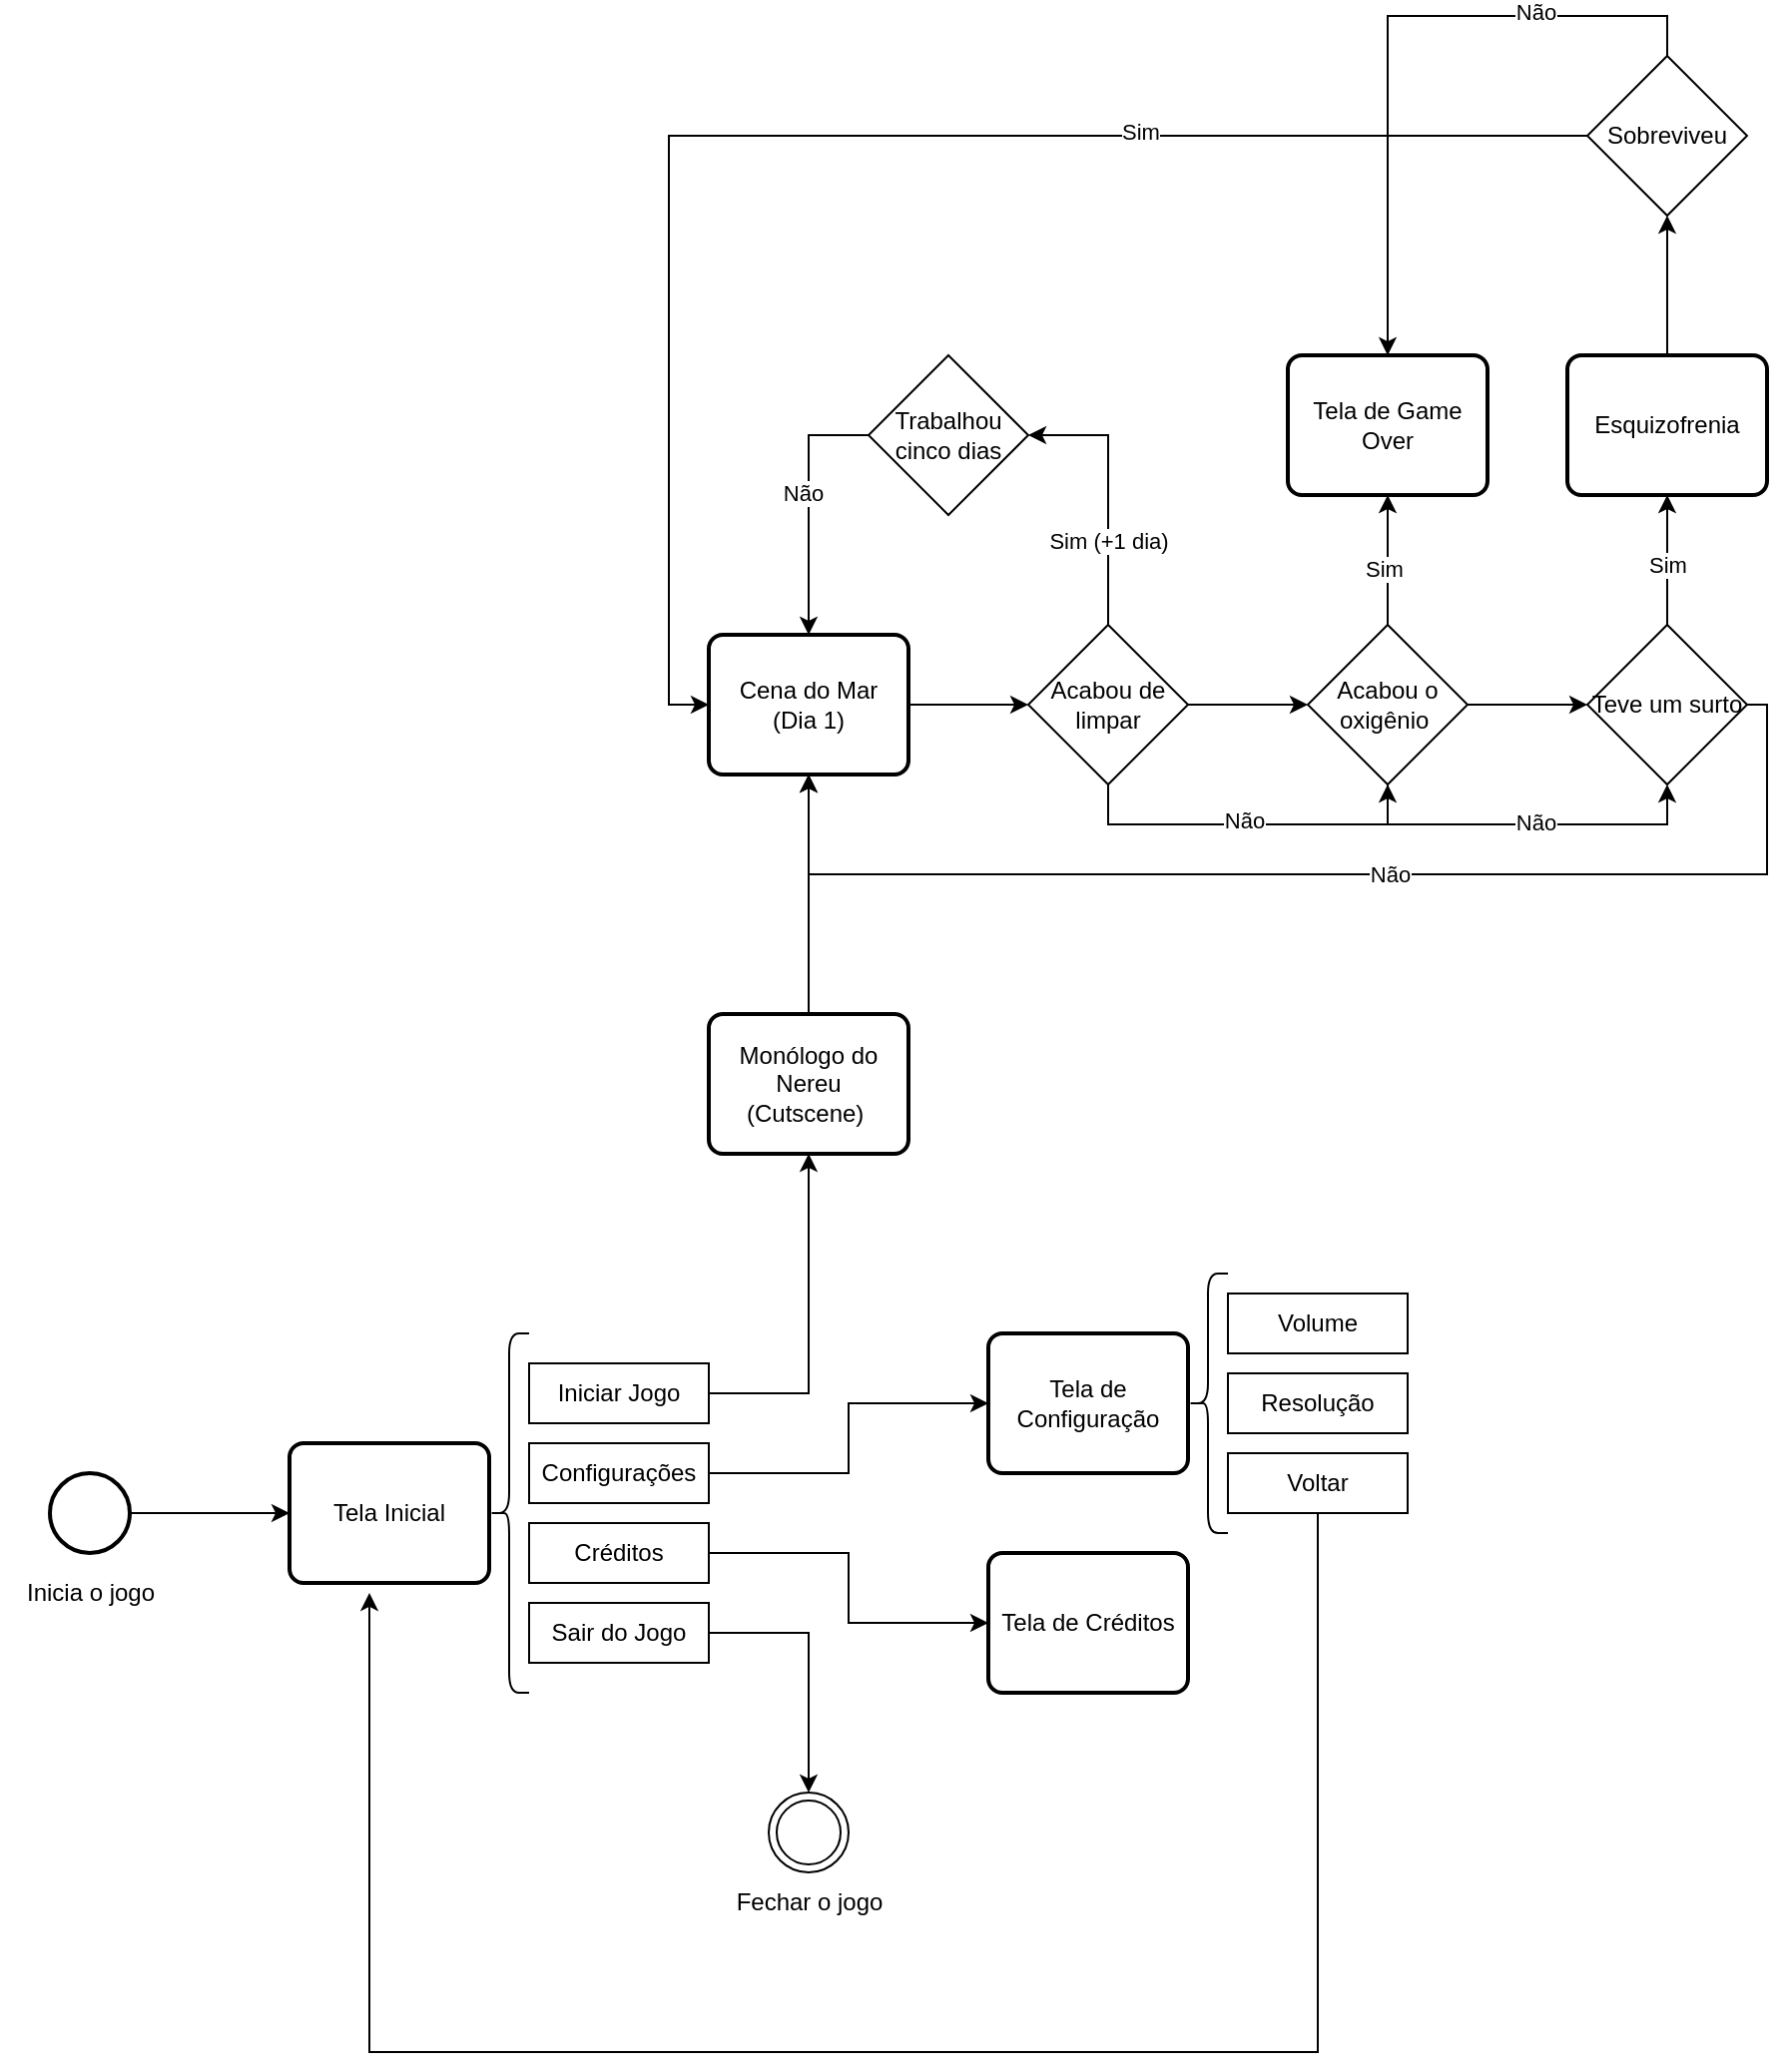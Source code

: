 <mxfile version="24.9.1">
  <diagram name="Página-1" id="IjMnZxL8B8QVJtnIk2cc">
    <mxGraphModel dx="1687" dy="1968" grid="1" gridSize="10" guides="1" tooltips="1" connect="1" arrows="1" fold="1" page="1" pageScale="1" pageWidth="850" pageHeight="1100" math="0" shadow="0">
      <root>
        <mxCell id="0" />
        <mxCell id="1" parent="0" />
        <mxCell id="GDQk6cbXGNQnja2tIkY7-1" value="" style="ellipse;shape=doubleEllipse;whiteSpace=wrap;html=1;aspect=fixed;" parent="1" vertex="1">
          <mxGeometry x="440" y="820" width="40" height="40" as="geometry" />
        </mxCell>
        <mxCell id="GDQk6cbXGNQnja2tIkY7-2" style="edgeStyle=orthogonalEdgeStyle;rounded=0;orthogonalLoop=1;jettySize=auto;html=1;exitX=1;exitY=0.5;exitDx=0;exitDy=0;exitPerimeter=0;" parent="1" source="GDQk6cbXGNQnja2tIkY7-3" target="GDQk6cbXGNQnja2tIkY7-4" edge="1">
          <mxGeometry relative="1" as="geometry" />
        </mxCell>
        <mxCell id="GDQk6cbXGNQnja2tIkY7-3" value="" style="strokeWidth=2;html=1;shape=mxgraph.flowchart.start_2;whiteSpace=wrap;" parent="1" vertex="1">
          <mxGeometry x="80" y="660" width="40" height="40" as="geometry" />
        </mxCell>
        <mxCell id="GDQk6cbXGNQnja2tIkY7-4" value="Tela Inicial" style="rounded=1;whiteSpace=wrap;html=1;absoluteArcSize=1;arcSize=14;strokeWidth=2;" parent="1" vertex="1">
          <mxGeometry x="200" y="645" width="100" height="70" as="geometry" />
        </mxCell>
        <mxCell id="GDQk6cbXGNQnja2tIkY7-5" value="" style="shape=curlyBracket;whiteSpace=wrap;html=1;rounded=1;labelPosition=left;verticalLabelPosition=middle;align=right;verticalAlign=middle;" parent="1" vertex="1">
          <mxGeometry x="300" y="590" width="20" height="180" as="geometry" />
        </mxCell>
        <mxCell id="GDQk6cbXGNQnja2tIkY7-115" style="edgeStyle=orthogonalEdgeStyle;rounded=0;orthogonalLoop=1;jettySize=auto;html=1;entryX=0.5;entryY=1;entryDx=0;entryDy=0;" parent="1" source="GDQk6cbXGNQnja2tIkY7-10" target="d5QuUHYOeDsDcViRzSjH-3" edge="1">
          <mxGeometry relative="1" as="geometry">
            <mxPoint x="460" y="620" as="targetPoint" />
            <Array as="points">
              <mxPoint x="460" y="620" />
              <mxPoint x="460" y="500" />
            </Array>
          </mxGeometry>
        </mxCell>
        <mxCell id="GDQk6cbXGNQnja2tIkY7-10" value="Iniciar Jogo" style="rounded=0;whiteSpace=wrap;html=1;" parent="1" vertex="1">
          <mxGeometry x="320" y="605" width="90" height="30" as="geometry" />
        </mxCell>
        <mxCell id="GDQk6cbXGNQnja2tIkY7-116" style="edgeStyle=orthogonalEdgeStyle;rounded=0;orthogonalLoop=1;jettySize=auto;html=1;entryX=0;entryY=0.5;entryDx=0;entryDy=0;" parent="1" source="GDQk6cbXGNQnja2tIkY7-15" target="GDQk6cbXGNQnja2tIkY7-105" edge="1">
          <mxGeometry relative="1" as="geometry">
            <mxPoint x="460" y="660" as="targetPoint" />
          </mxGeometry>
        </mxCell>
        <mxCell id="GDQk6cbXGNQnja2tIkY7-15" value="Configurações" style="rounded=0;whiteSpace=wrap;html=1;" parent="1" vertex="1">
          <mxGeometry x="320" y="645" width="90" height="30" as="geometry" />
        </mxCell>
        <mxCell id="GDQk6cbXGNQnja2tIkY7-20" value="Sair do Jogo" style="rounded=0;whiteSpace=wrap;html=1;" parent="1" vertex="1">
          <mxGeometry x="320" y="725" width="90" height="30" as="geometry" />
        </mxCell>
        <mxCell id="GDQk6cbXGNQnja2tIkY7-30" value="Inicia o jogo" style="text;html=1;align=center;verticalAlign=middle;resizable=0;points=[];autosize=1;strokeColor=none;fillColor=none;" parent="1" vertex="1">
          <mxGeometry x="55" y="705" width="90" height="30" as="geometry" />
        </mxCell>
        <mxCell id="GDQk6cbXGNQnja2tIkY7-38" value="" style="shape=curlyBracket;whiteSpace=wrap;html=1;rounded=1;labelPosition=left;verticalLabelPosition=middle;align=right;verticalAlign=middle;" parent="1" vertex="1">
          <mxGeometry x="650" y="560" width="20" height="130" as="geometry" />
        </mxCell>
        <mxCell id="GDQk6cbXGNQnja2tIkY7-39" value="Volume" style="rounded=0;whiteSpace=wrap;html=1;" parent="1" vertex="1">
          <mxGeometry x="670" y="570" width="90" height="30" as="geometry" />
        </mxCell>
        <mxCell id="GDQk6cbXGNQnja2tIkY7-40" value="Resolução" style="rounded=0;whiteSpace=wrap;html=1;" parent="1" vertex="1">
          <mxGeometry x="670" y="610" width="90" height="30" as="geometry" />
        </mxCell>
        <mxCell id="GDQk6cbXGNQnja2tIkY7-43" value="Voltar" style="rounded=0;whiteSpace=wrap;html=1;" parent="1" vertex="1">
          <mxGeometry x="670" y="650" width="90" height="30" as="geometry" />
        </mxCell>
        <mxCell id="d5QuUHYOeDsDcViRzSjH-8" style="edgeStyle=orthogonalEdgeStyle;rounded=0;orthogonalLoop=1;jettySize=auto;html=1;entryX=0;entryY=0.5;entryDx=0;entryDy=0;" edge="1" parent="1" source="GDQk6cbXGNQnja2tIkY7-95" target="GDQk6cbXGNQnja2tIkY7-99">
          <mxGeometry relative="1" as="geometry" />
        </mxCell>
        <mxCell id="GDQk6cbXGNQnja2tIkY7-95" value="Créditos" style="rounded=0;whiteSpace=wrap;html=1;" parent="1" vertex="1">
          <mxGeometry x="320" y="685" width="90" height="30" as="geometry" />
        </mxCell>
        <mxCell id="d5QuUHYOeDsDcViRzSjH-7" style="edgeStyle=orthogonalEdgeStyle;rounded=0;orthogonalLoop=1;jettySize=auto;html=1;entryX=0.5;entryY=0;entryDx=0;entryDy=0;" edge="1" parent="1" source="GDQk6cbXGNQnja2tIkY7-96" target="GDQk6cbXGNQnja2tIkY7-1">
          <mxGeometry relative="1" as="geometry" />
        </mxCell>
        <mxCell id="GDQk6cbXGNQnja2tIkY7-96" value="Sair do Jogo" style="rounded=0;whiteSpace=wrap;html=1;" parent="1" vertex="1">
          <mxGeometry x="320" y="725" width="90" height="30" as="geometry" />
        </mxCell>
        <mxCell id="GDQk6cbXGNQnja2tIkY7-99" value="Tela de Créditos" style="rounded=1;whiteSpace=wrap;html=1;absoluteArcSize=1;arcSize=14;strokeWidth=2;" parent="1" vertex="1">
          <mxGeometry x="550" y="700" width="100" height="70" as="geometry" />
        </mxCell>
        <mxCell id="GDQk6cbXGNQnja2tIkY7-105" value="&lt;div&gt;Tela de &lt;br&gt;&lt;/div&gt;&lt;div&gt;Configuração&lt;br&gt;&lt;/div&gt;" style="rounded=1;whiteSpace=wrap;html=1;absoluteArcSize=1;arcSize=14;strokeWidth=2;" parent="1" vertex="1">
          <mxGeometry x="550" y="590" width="100" height="70" as="geometry" />
        </mxCell>
        <mxCell id="d5QuUHYOeDsDcViRzSjH-11" style="edgeStyle=orthogonalEdgeStyle;rounded=0;orthogonalLoop=1;jettySize=auto;html=1;entryX=0.5;entryY=1;entryDx=0;entryDy=0;" edge="1" parent="1" source="d5QuUHYOeDsDcViRzSjH-3" target="d5QuUHYOeDsDcViRzSjH-10">
          <mxGeometry relative="1" as="geometry" />
        </mxCell>
        <mxCell id="d5QuUHYOeDsDcViRzSjH-3" value="Monólogo do Nereu&lt;div&gt;(Cutscene)&amp;nbsp;&lt;/div&gt;" style="rounded=1;whiteSpace=wrap;html=1;absoluteArcSize=1;arcSize=14;strokeWidth=2;" vertex="1" parent="1">
          <mxGeometry x="410" y="430" width="100" height="70" as="geometry" />
        </mxCell>
        <mxCell id="d5QuUHYOeDsDcViRzSjH-6" value="Fechar o jogo" style="text;html=1;align=center;verticalAlign=middle;resizable=0;points=[];autosize=1;strokeColor=none;fillColor=none;" vertex="1" parent="1">
          <mxGeometry x="410" y="860" width="100" height="30" as="geometry" />
        </mxCell>
        <mxCell id="d5QuUHYOeDsDcViRzSjH-19" style="edgeStyle=orthogonalEdgeStyle;rounded=0;orthogonalLoop=1;jettySize=auto;html=1;entryX=0;entryY=0.5;entryDx=0;entryDy=0;" edge="1" parent="1" source="d5QuUHYOeDsDcViRzSjH-10" target="d5QuUHYOeDsDcViRzSjH-18">
          <mxGeometry relative="1" as="geometry" />
        </mxCell>
        <mxCell id="d5QuUHYOeDsDcViRzSjH-10" value="Cena do Mar&lt;div&gt;(Dia 1)&lt;/div&gt;" style="rounded=1;whiteSpace=wrap;html=1;absoluteArcSize=1;arcSize=14;strokeWidth=2;" vertex="1" parent="1">
          <mxGeometry x="410" y="240" width="100" height="70" as="geometry" />
        </mxCell>
        <mxCell id="d5QuUHYOeDsDcViRzSjH-21" style="edgeStyle=orthogonalEdgeStyle;rounded=0;orthogonalLoop=1;jettySize=auto;html=1;entryX=0;entryY=0.5;entryDx=0;entryDy=0;" edge="1" parent="1" source="d5QuUHYOeDsDcViRzSjH-18" target="d5QuUHYOeDsDcViRzSjH-20">
          <mxGeometry relative="1" as="geometry" />
        </mxCell>
        <mxCell id="d5QuUHYOeDsDcViRzSjH-24" style="edgeStyle=orthogonalEdgeStyle;rounded=0;orthogonalLoop=1;jettySize=auto;html=1;entryX=0.5;entryY=1;entryDx=0;entryDy=0;" edge="1" parent="1" source="d5QuUHYOeDsDcViRzSjH-18" target="d5QuUHYOeDsDcViRzSjH-20">
          <mxGeometry relative="1" as="geometry">
            <Array as="points">
              <mxPoint x="610" y="335" />
              <mxPoint x="750" y="335" />
            </Array>
          </mxGeometry>
        </mxCell>
        <mxCell id="d5QuUHYOeDsDcViRzSjH-25" value="Não" style="edgeLabel;html=1;align=center;verticalAlign=middle;resizable=0;points=[];" vertex="1" connectable="0" parent="d5QuUHYOeDsDcViRzSjH-24">
          <mxGeometry x="-0.022" y="2" relative="1" as="geometry">
            <mxPoint as="offset" />
          </mxGeometry>
        </mxCell>
        <mxCell id="d5QuUHYOeDsDcViRzSjH-33" style="edgeStyle=orthogonalEdgeStyle;rounded=0;orthogonalLoop=1;jettySize=auto;html=1;entryX=1;entryY=0.5;entryDx=0;entryDy=0;" edge="1" parent="1" source="d5QuUHYOeDsDcViRzSjH-18" target="d5QuUHYOeDsDcViRzSjH-32">
          <mxGeometry relative="1" as="geometry" />
        </mxCell>
        <mxCell id="d5QuUHYOeDsDcViRzSjH-36" value="Sim (+1 dia)" style="edgeLabel;html=1;align=center;verticalAlign=middle;resizable=0;points=[];" vertex="1" connectable="0" parent="d5QuUHYOeDsDcViRzSjH-33">
          <mxGeometry x="-0.378" relative="1" as="geometry">
            <mxPoint as="offset" />
          </mxGeometry>
        </mxCell>
        <mxCell id="d5QuUHYOeDsDcViRzSjH-18" value="Acabou de limpar" style="rhombus;whiteSpace=wrap;html=1;" vertex="1" parent="1">
          <mxGeometry x="570" y="235" width="80" height="80" as="geometry" />
        </mxCell>
        <mxCell id="d5QuUHYOeDsDcViRzSjH-23" style="edgeStyle=orthogonalEdgeStyle;rounded=0;orthogonalLoop=1;jettySize=auto;html=1;entryX=0;entryY=0.5;entryDx=0;entryDy=0;" edge="1" parent="1" source="d5QuUHYOeDsDcViRzSjH-20" target="d5QuUHYOeDsDcViRzSjH-22">
          <mxGeometry relative="1" as="geometry" />
        </mxCell>
        <mxCell id="d5QuUHYOeDsDcViRzSjH-26" style="edgeStyle=orthogonalEdgeStyle;rounded=0;orthogonalLoop=1;jettySize=auto;html=1;entryX=0.5;entryY=1;entryDx=0;entryDy=0;" edge="1" parent="1" source="d5QuUHYOeDsDcViRzSjH-20" target="d5QuUHYOeDsDcViRzSjH-22">
          <mxGeometry relative="1" as="geometry">
            <Array as="points">
              <mxPoint x="750" y="335" />
              <mxPoint x="890" y="335" />
            </Array>
          </mxGeometry>
        </mxCell>
        <mxCell id="d5QuUHYOeDsDcViRzSjH-27" value="Não" style="edgeLabel;html=1;align=center;verticalAlign=middle;resizable=0;points=[];" vertex="1" connectable="0" parent="d5QuUHYOeDsDcViRzSjH-26">
          <mxGeometry x="0.044" y="1" relative="1" as="geometry">
            <mxPoint as="offset" />
          </mxGeometry>
        </mxCell>
        <mxCell id="d5QuUHYOeDsDcViRzSjH-41" style="edgeStyle=orthogonalEdgeStyle;rounded=0;orthogonalLoop=1;jettySize=auto;html=1;entryX=0.5;entryY=1;entryDx=0;entryDy=0;" edge="1" parent="1" source="d5QuUHYOeDsDcViRzSjH-20" target="d5QuUHYOeDsDcViRzSjH-40">
          <mxGeometry relative="1" as="geometry" />
        </mxCell>
        <mxCell id="d5QuUHYOeDsDcViRzSjH-42" value="Sim" style="edgeLabel;html=1;align=center;verticalAlign=middle;resizable=0;points=[];" vertex="1" connectable="0" parent="d5QuUHYOeDsDcViRzSjH-41">
          <mxGeometry x="-0.139" y="2" relative="1" as="geometry">
            <mxPoint as="offset" />
          </mxGeometry>
        </mxCell>
        <mxCell id="d5QuUHYOeDsDcViRzSjH-20" value="Acabou o oxigênio&amp;nbsp;" style="rhombus;whiteSpace=wrap;html=1;" vertex="1" parent="1">
          <mxGeometry x="710" y="235" width="80" height="80" as="geometry" />
        </mxCell>
        <mxCell id="d5QuUHYOeDsDcViRzSjH-28" style="edgeStyle=orthogonalEdgeStyle;rounded=0;orthogonalLoop=1;jettySize=auto;html=1;entryX=0.5;entryY=1;entryDx=0;entryDy=0;" edge="1" parent="1" source="d5QuUHYOeDsDcViRzSjH-22" target="d5QuUHYOeDsDcViRzSjH-10">
          <mxGeometry relative="1" as="geometry">
            <Array as="points">
              <mxPoint x="940" y="275" />
              <mxPoint x="940" y="360" />
              <mxPoint x="460" y="360" />
            </Array>
          </mxGeometry>
        </mxCell>
        <mxCell id="d5QuUHYOeDsDcViRzSjH-29" value="Não" style="edgeLabel;html=1;align=center;verticalAlign=middle;resizable=0;points=[];" vertex="1" connectable="0" parent="d5QuUHYOeDsDcViRzSjH-28">
          <mxGeometry x="-0.091" relative="1" as="geometry">
            <mxPoint as="offset" />
          </mxGeometry>
        </mxCell>
        <mxCell id="d5QuUHYOeDsDcViRzSjH-44" style="edgeStyle=orthogonalEdgeStyle;rounded=0;orthogonalLoop=1;jettySize=auto;html=1;entryX=0.5;entryY=1;entryDx=0;entryDy=0;" edge="1" parent="1" source="d5QuUHYOeDsDcViRzSjH-22" target="d5QuUHYOeDsDcViRzSjH-43">
          <mxGeometry relative="1" as="geometry" />
        </mxCell>
        <mxCell id="d5QuUHYOeDsDcViRzSjH-45" value="Sim" style="edgeLabel;html=1;align=center;verticalAlign=middle;resizable=0;points=[];" vertex="1" connectable="0" parent="d5QuUHYOeDsDcViRzSjH-44">
          <mxGeometry x="-0.077" relative="1" as="geometry">
            <mxPoint as="offset" />
          </mxGeometry>
        </mxCell>
        <mxCell id="d5QuUHYOeDsDcViRzSjH-22" value="Teve um surto" style="rhombus;whiteSpace=wrap;html=1;" vertex="1" parent="1">
          <mxGeometry x="850" y="235" width="80" height="80" as="geometry" />
        </mxCell>
        <mxCell id="d5QuUHYOeDsDcViRzSjH-37" style="edgeStyle=orthogonalEdgeStyle;rounded=0;orthogonalLoop=1;jettySize=auto;html=1;entryX=0.5;entryY=0;entryDx=0;entryDy=0;exitX=0;exitY=0.5;exitDx=0;exitDy=0;" edge="1" parent="1" source="d5QuUHYOeDsDcViRzSjH-32" target="d5QuUHYOeDsDcViRzSjH-10">
          <mxGeometry relative="1" as="geometry">
            <mxPoint x="460" y="230" as="targetPoint" />
          </mxGeometry>
        </mxCell>
        <mxCell id="d5QuUHYOeDsDcViRzSjH-39" value="Não" style="edgeLabel;html=1;align=center;verticalAlign=middle;resizable=0;points=[];" vertex="1" connectable="0" parent="d5QuUHYOeDsDcViRzSjH-37">
          <mxGeometry x="-0.092" y="-3" relative="1" as="geometry">
            <mxPoint as="offset" />
          </mxGeometry>
        </mxCell>
        <mxCell id="d5QuUHYOeDsDcViRzSjH-32" value="Trabalhou cinco dias" style="rhombus;whiteSpace=wrap;html=1;" vertex="1" parent="1">
          <mxGeometry x="490" y="100" width="80" height="80" as="geometry" />
        </mxCell>
        <mxCell id="d5QuUHYOeDsDcViRzSjH-40" value="Tela de Game Over" style="rounded=1;whiteSpace=wrap;html=1;absoluteArcSize=1;arcSize=14;strokeWidth=2;" vertex="1" parent="1">
          <mxGeometry x="700" y="100" width="100" height="70" as="geometry" />
        </mxCell>
        <mxCell id="d5QuUHYOeDsDcViRzSjH-47" style="edgeStyle=orthogonalEdgeStyle;rounded=0;orthogonalLoop=1;jettySize=auto;html=1;entryX=0.5;entryY=1;entryDx=0;entryDy=0;" edge="1" parent="1" source="d5QuUHYOeDsDcViRzSjH-43" target="d5QuUHYOeDsDcViRzSjH-46">
          <mxGeometry relative="1" as="geometry" />
        </mxCell>
        <mxCell id="d5QuUHYOeDsDcViRzSjH-43" value="Esquizofrenia" style="rounded=1;whiteSpace=wrap;html=1;absoluteArcSize=1;arcSize=14;strokeWidth=2;" vertex="1" parent="1">
          <mxGeometry x="840" y="100" width="100" height="70" as="geometry" />
        </mxCell>
        <mxCell id="d5QuUHYOeDsDcViRzSjH-48" style="edgeStyle=orthogonalEdgeStyle;rounded=0;orthogonalLoop=1;jettySize=auto;html=1;entryX=0;entryY=0.5;entryDx=0;entryDy=0;" edge="1" parent="1" source="d5QuUHYOeDsDcViRzSjH-46" target="d5QuUHYOeDsDcViRzSjH-10">
          <mxGeometry relative="1" as="geometry" />
        </mxCell>
        <mxCell id="d5QuUHYOeDsDcViRzSjH-50" value="Sim" style="edgeLabel;html=1;align=center;verticalAlign=middle;resizable=0;points=[];" vertex="1" connectable="0" parent="d5QuUHYOeDsDcViRzSjH-48">
          <mxGeometry x="-0.414" y="-2" relative="1" as="geometry">
            <mxPoint as="offset" />
          </mxGeometry>
        </mxCell>
        <mxCell id="d5QuUHYOeDsDcViRzSjH-51" style="edgeStyle=orthogonalEdgeStyle;rounded=0;orthogonalLoop=1;jettySize=auto;html=1;entryX=0.5;entryY=0;entryDx=0;entryDy=0;" edge="1" parent="1" source="d5QuUHYOeDsDcViRzSjH-46" target="d5QuUHYOeDsDcViRzSjH-40">
          <mxGeometry relative="1" as="geometry">
            <Array as="points">
              <mxPoint x="890" y="-70" />
              <mxPoint x="750" y="-70" />
            </Array>
          </mxGeometry>
        </mxCell>
        <mxCell id="d5QuUHYOeDsDcViRzSjH-52" value="Não" style="edgeLabel;html=1;align=center;verticalAlign=middle;resizable=0;points=[];" vertex="1" connectable="0" parent="d5QuUHYOeDsDcViRzSjH-51">
          <mxGeometry x="-0.479" y="-2" relative="1" as="geometry">
            <mxPoint as="offset" />
          </mxGeometry>
        </mxCell>
        <mxCell id="d5QuUHYOeDsDcViRzSjH-46" value="Sobreviveu" style="rhombus;whiteSpace=wrap;html=1;" vertex="1" parent="1">
          <mxGeometry x="850" y="-50" width="80" height="80" as="geometry" />
        </mxCell>
        <mxCell id="d5QuUHYOeDsDcViRzSjH-53" style="edgeStyle=orthogonalEdgeStyle;rounded=0;orthogonalLoop=1;jettySize=auto;html=1;entryX=0.4;entryY=1.071;entryDx=0;entryDy=0;entryPerimeter=0;" edge="1" parent="1" source="GDQk6cbXGNQnja2tIkY7-43" target="GDQk6cbXGNQnja2tIkY7-4">
          <mxGeometry relative="1" as="geometry">
            <Array as="points">
              <mxPoint x="715" y="950" />
              <mxPoint x="240" y="950" />
            </Array>
          </mxGeometry>
        </mxCell>
      </root>
    </mxGraphModel>
  </diagram>
</mxfile>
